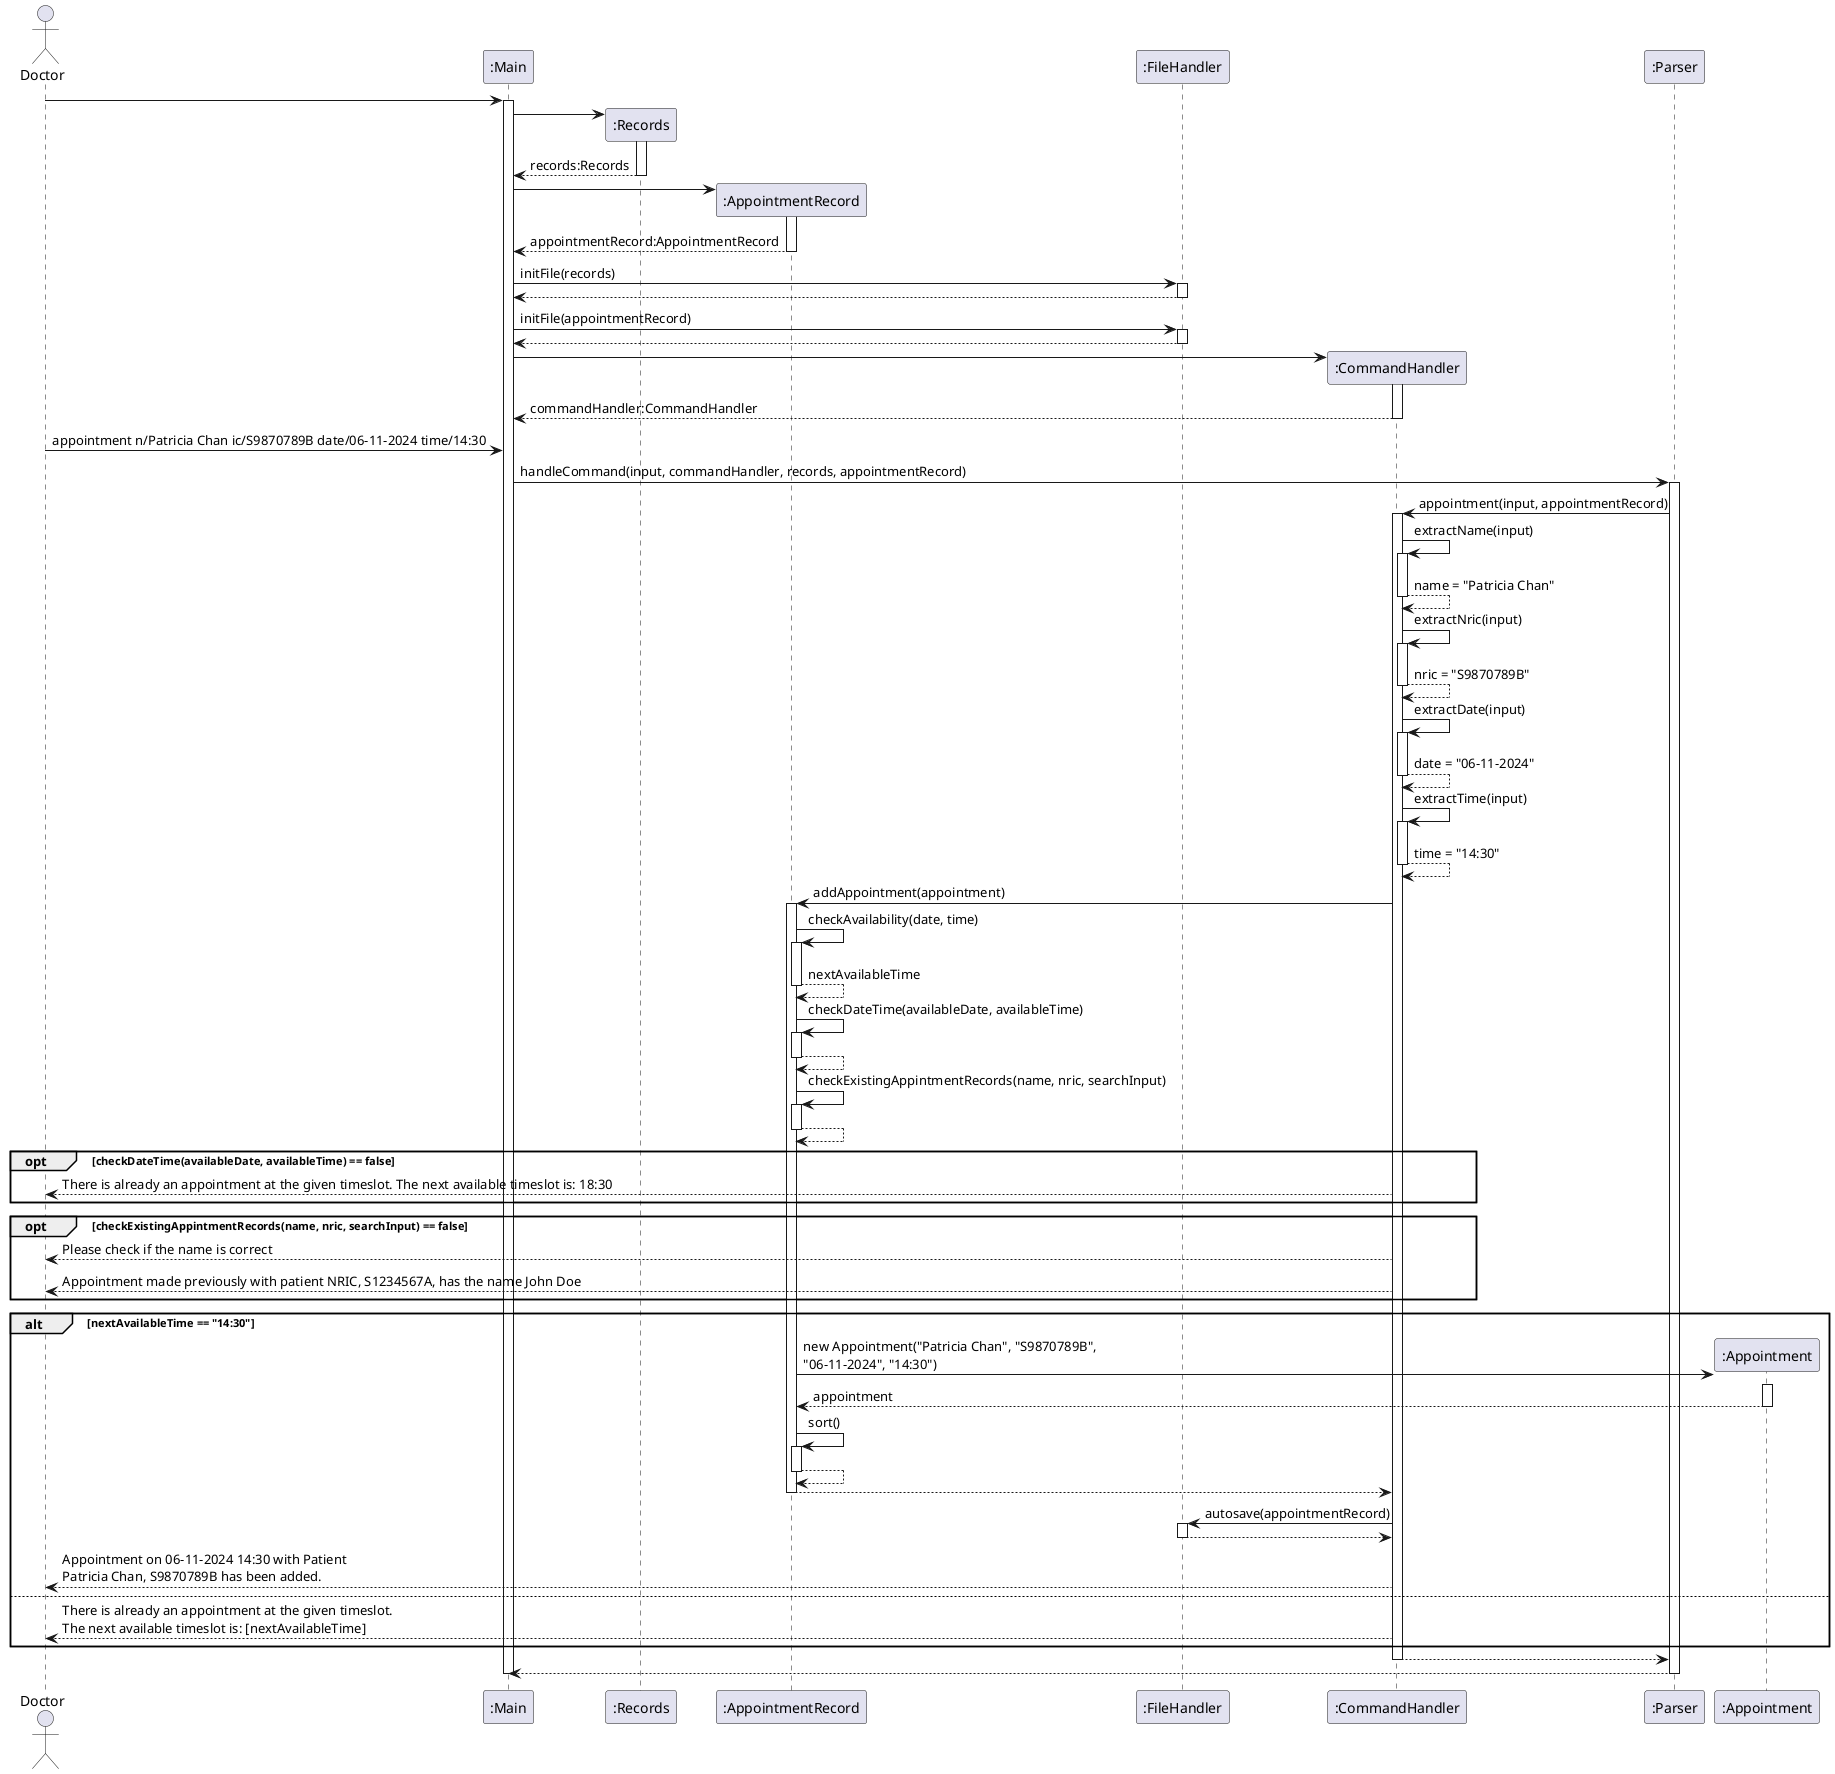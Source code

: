 @startuml
'https://plantuml.com/sequence-diagram


actor Doctor

Doctor -> ":Main" ++
":Main" -> ":Records" **
activate ":Records"
":Records" --> ":Main" --: records:Records

":Main" -> ":AppointmentRecord" **
activate ":AppointmentRecord"
":AppointmentRecord" --> ":Main" --: appointmentRecord:AppointmentRecord

":Main" -> ":FileHandler" ++: initFile(records)
":FileHandler" --> ":Main" --

":Main" -> ":FileHandler" ++: initFile(appointmentRecord)
":FileHandler" --> ":Main" --

":Main" -> ":CommandHandler" **
activate ":CommandHandler"
":CommandHandler" --> ":Main" --: commandHandler:CommandHandler

Doctor -> ":Main": appointment n/Patricia Chan ic/S9870789B date/06-11-2024 time/14:30

":Main" -> ":Parser" ++: handleCommand(input, commandHandler, records, appointmentRecord)
":Parser" -> ":CommandHandler" ++: appointment(input, appointmentRecord)

":CommandHandler" -> ":CommandHandler" ++: extractName(input)
":CommandHandler" --> ":CommandHandler" --: name = "Patricia Chan"

":CommandHandler" -> ":CommandHandler" ++: extractNric(input)
":CommandHandler" --> ":CommandHandler" --: nric = "S9870789B"

":CommandHandler" -> ":CommandHandler" ++: extractDate(input)
":CommandHandler" --> ":CommandHandler" --: date = "06-11-2024"

":CommandHandler" -> ":CommandHandler" ++: extractTime(input)
":CommandHandler" --> ":CommandHandler" --: time = "14:30"

":CommandHandler" -> ":AppointmentRecord" ++: addAppointment(appointment)
":AppointmentRecord" -> ":AppointmentRecord" ++: checkAvailability(date, time)
":AppointmentRecord" --> ":AppointmentRecord" --: nextAvailableTime
":AppointmentRecord" -> ":AppointmentRecord" ++: checkDateTime(availableDate, availableTime)
":AppointmentRecord" --> ":AppointmentRecord" --:
":AppointmentRecord" -> ":AppointmentRecord" ++: checkExistingAppintmentRecords(name, nric, searchInput)
":AppointmentRecord" --> ":AppointmentRecord" --:

opt checkDateTime(availableDate, availableTime) == false
    Doctor <-- ":CommandHandler": There is already an appointment at the given timeslot. The next available timeslot is: 18:30
    end

opt checkExistingAppintmentRecords(name, nric, searchInput) == false
    Doctor <-- ":CommandHandler":Please check if the name is correct
    Doctor <-- ":CommandHandler":Appointment made previously with patient NRIC, S1234567A, has the name John Doe
    end

alt nextAvailableTime == "14:30"
    create ":Appointment"
    ":AppointmentRecord" -> ":Appointment" **: new Appointment("Patricia Chan", "S9870789B",\n"06-11-2024", "14:30")
    activate ":Appointment"
    ":Appointment" --> ":AppointmentRecord" --: appointment

    ":AppointmentRecord" -> ":AppointmentRecord" ++: sort()
    ":AppointmentRecord" --> ":AppointmentRecord" --:

    ":AppointmentRecord" --> ":CommandHandler" --:

    ":CommandHandler" -> ":FileHandler" ++: autosave(appointmentRecord)
    return

    Doctor <-- ":CommandHandler": Appointment on 06-11-2024 14:30 with Patient\nPatricia Chan, S9870789B has been added.
else
    Doctor <-- ":CommandHandler": There is already an appointment at the given timeslot.\nThe next available timeslot is: [nextAvailableTime]
end

":CommandHandler" --> ":Parser" --
":Parser" --> ":Main" --
deactivate ":Main"

@enduml
